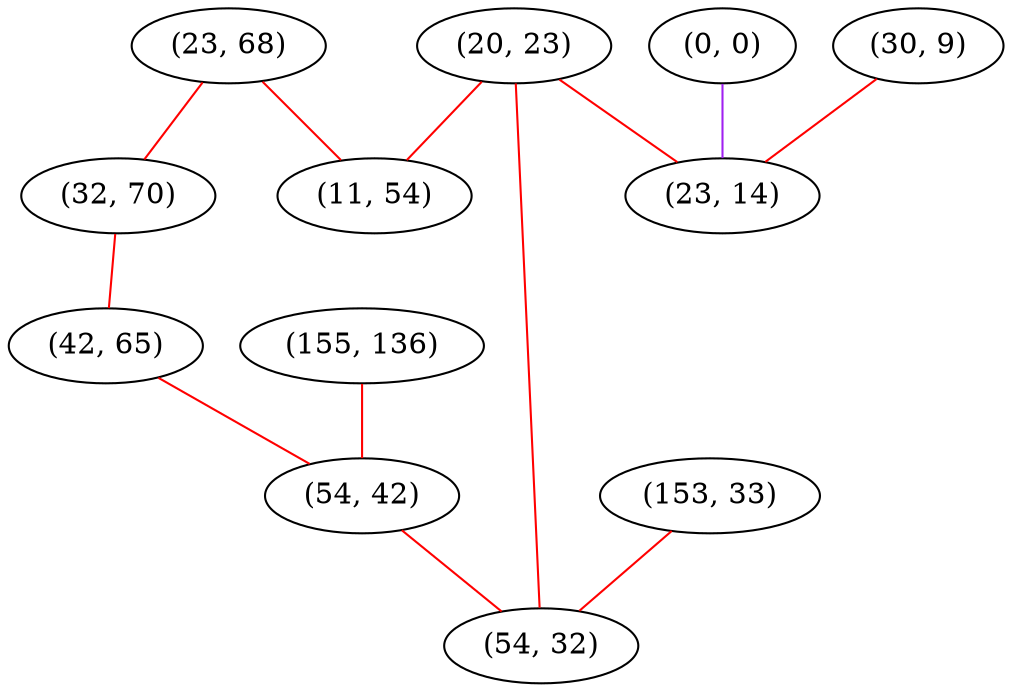 graph "" {
"(23, 68)";
"(20, 23)";
"(0, 0)";
"(30, 9)";
"(11, 54)";
"(32, 70)";
"(23, 14)";
"(153, 33)";
"(42, 65)";
"(155, 136)";
"(54, 42)";
"(54, 32)";
"(23, 68)" -- "(32, 70)"  [color=red, key=0, weight=1];
"(23, 68)" -- "(11, 54)"  [color=red, key=0, weight=1];
"(20, 23)" -- "(23, 14)"  [color=red, key=0, weight=1];
"(20, 23)" -- "(54, 32)"  [color=red, key=0, weight=1];
"(20, 23)" -- "(11, 54)"  [color=red, key=0, weight=1];
"(0, 0)" -- "(23, 14)"  [color=purple, key=0, weight=4];
"(30, 9)" -- "(23, 14)"  [color=red, key=0, weight=1];
"(32, 70)" -- "(42, 65)"  [color=red, key=0, weight=1];
"(153, 33)" -- "(54, 32)"  [color=red, key=0, weight=1];
"(42, 65)" -- "(54, 42)"  [color=red, key=0, weight=1];
"(155, 136)" -- "(54, 42)"  [color=red, key=0, weight=1];
"(54, 42)" -- "(54, 32)"  [color=red, key=0, weight=1];
}
